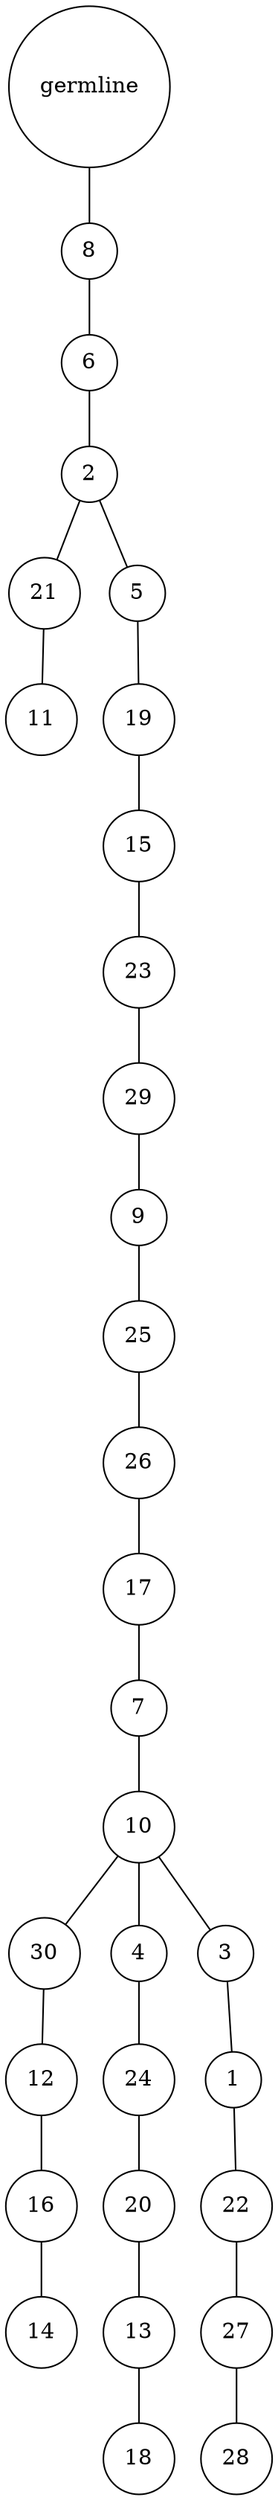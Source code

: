 graph {
	rankdir=UD;
	splines=line;
	node [shape=circle]
	"0x7fea67f90400" [label="germline"];
	"0x7fea67f90430" [label="8"];
	"0x7fea67f90400" -- "0x7fea67f90430" ;
	"0x7fea67f90460" [label="6"];
	"0x7fea67f90430" -- "0x7fea67f90460" ;
	"0x7fea67f90490" [label="2"];
	"0x7fea67f90460" -- "0x7fea67f90490" ;
	"0x7fea67f904c0" [label="21"];
	"0x7fea67f90490" -- "0x7fea67f904c0" ;
	"0x7fea67f904f0" [label="11"];
	"0x7fea67f904c0" -- "0x7fea67f904f0" ;
	"0x7fea67f90520" [label="5"];
	"0x7fea67f90490" -- "0x7fea67f90520" ;
	"0x7fea67f90550" [label="19"];
	"0x7fea67f90520" -- "0x7fea67f90550" ;
	"0x7fea67f90580" [label="15"];
	"0x7fea67f90550" -- "0x7fea67f90580" ;
	"0x7fea67f905b0" [label="23"];
	"0x7fea67f90580" -- "0x7fea67f905b0" ;
	"0x7fea67f905e0" [label="29"];
	"0x7fea67f905b0" -- "0x7fea67f905e0" ;
	"0x7fea67f90610" [label="9"];
	"0x7fea67f905e0" -- "0x7fea67f90610" ;
	"0x7fea67f90640" [label="25"];
	"0x7fea67f90610" -- "0x7fea67f90640" ;
	"0x7fea67f90670" [label="26"];
	"0x7fea67f90640" -- "0x7fea67f90670" ;
	"0x7fea67f906a0" [label="17"];
	"0x7fea67f90670" -- "0x7fea67f906a0" ;
	"0x7fea67f906d0" [label="7"];
	"0x7fea67f906a0" -- "0x7fea67f906d0" ;
	"0x7fea67f90700" [label="10"];
	"0x7fea67f906d0" -- "0x7fea67f90700" ;
	"0x7fea67f90730" [label="30"];
	"0x7fea67f90700" -- "0x7fea67f90730" ;
	"0x7fea67f90760" [label="12"];
	"0x7fea67f90730" -- "0x7fea67f90760" ;
	"0x7fea67f90790" [label="16"];
	"0x7fea67f90760" -- "0x7fea67f90790" ;
	"0x7fea67f907c0" [label="14"];
	"0x7fea67f90790" -- "0x7fea67f907c0" ;
	"0x7fea67f907f0" [label="4"];
	"0x7fea67f90700" -- "0x7fea67f907f0" ;
	"0x7fea67f90820" [label="24"];
	"0x7fea67f907f0" -- "0x7fea67f90820" ;
	"0x7fea67f90850" [label="20"];
	"0x7fea67f90820" -- "0x7fea67f90850" ;
	"0x7fea67f90880" [label="13"];
	"0x7fea67f90850" -- "0x7fea67f90880" ;
	"0x7fea67f908b0" [label="18"];
	"0x7fea67f90880" -- "0x7fea67f908b0" ;
	"0x7fea67f908e0" [label="3"];
	"0x7fea67f90700" -- "0x7fea67f908e0" ;
	"0x7fea67f90910" [label="1"];
	"0x7fea67f908e0" -- "0x7fea67f90910" ;
	"0x7fea67f90940" [label="22"];
	"0x7fea67f90910" -- "0x7fea67f90940" ;
	"0x7fea67f90970" [label="27"];
	"0x7fea67f90940" -- "0x7fea67f90970" ;
	"0x7fea67f909a0" [label="28"];
	"0x7fea67f90970" -- "0x7fea67f909a0" ;
}
